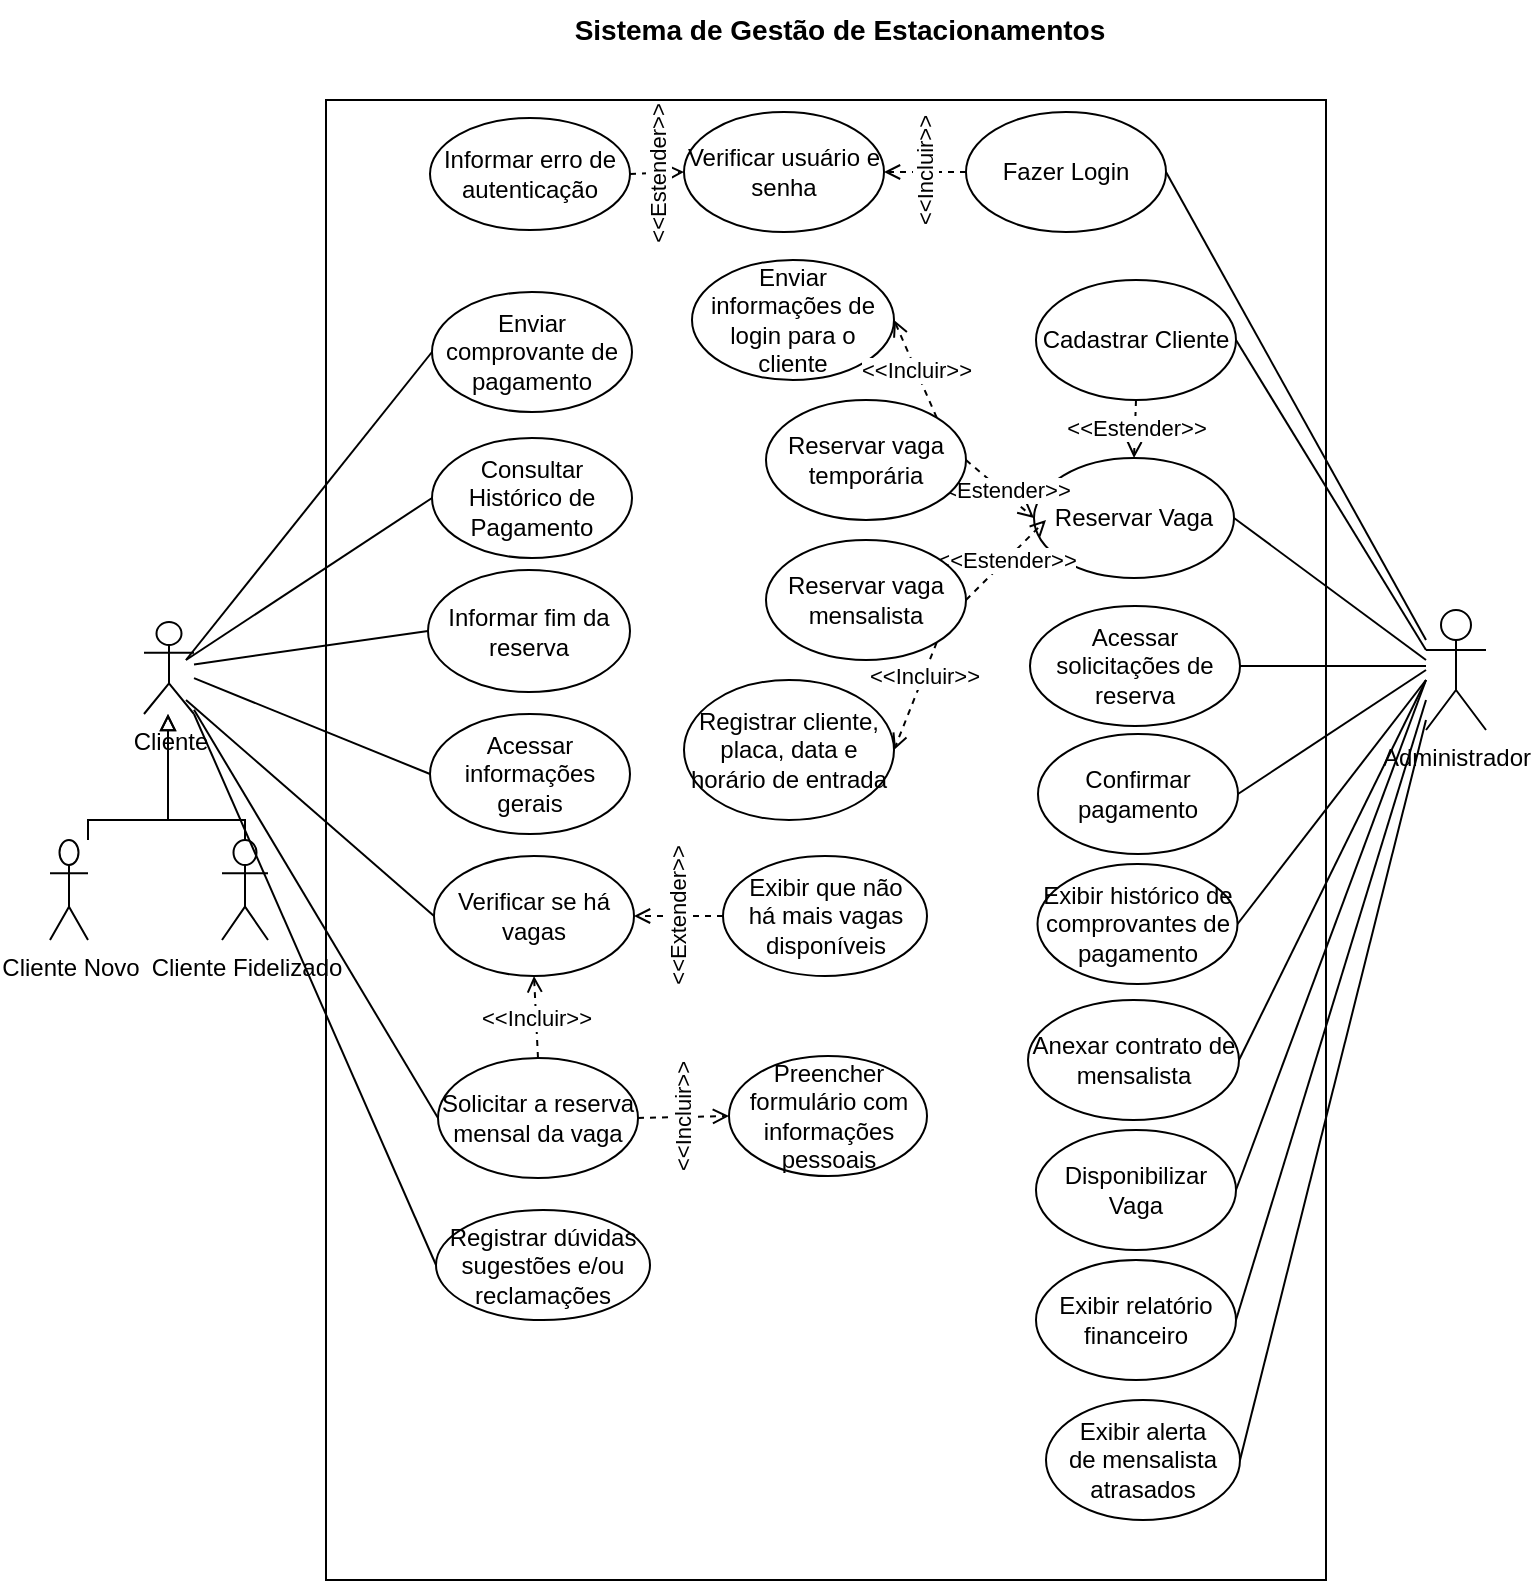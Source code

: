 <mxfile version="20.2.3" type="device"><diagram id="QWJzXu_3mnAITO_vUwSE" name="Page-1"><mxGraphModel dx="868" dy="450" grid="1" gridSize="10" guides="1" tooltips="1" connect="1" arrows="1" fold="1" page="1" pageScale="1" pageWidth="827" pageHeight="1169" background="#ffffff" math="0" shadow="0"><root><mxCell id="0"/><mxCell id="1" parent="0"/><mxCell id="3wBSq__ArOW8StAoDqYB-116" value="" style="rounded=0;whiteSpace=wrap;html=1;fontSize=14;fontColor=none;" parent="1" vertex="1"><mxGeometry x="180" y="60" width="500" height="740" as="geometry"/></mxCell><mxCell id="Zqm-xgJL8JPFG50wDY-r-2" value="Sistema de Gestão de Estacionamentos" style="text;html=1;strokeColor=none;fillColor=none;align=center;verticalAlign=middle;whiteSpace=wrap;rounded=0;fontSize=14;fontStyle=1" parent="1" vertex="1"><mxGeometry x="294" y="10" width="286" height="30" as="geometry"/></mxCell><mxCell id="ga_oE1Q9zPntSqHDa6LQ-29" style="edgeStyle=none;rounded=0;orthogonalLoop=1;jettySize=auto;html=1;exitX=0;exitY=0.333;exitDx=0;exitDy=0;exitPerimeter=0;entryX=1;entryY=0.5;entryDx=0;entryDy=0;endArrow=none;endFill=0;" edge="1" parent="1" source="3nax6xBwb4vl7PbpdhG7-1" target="3nax6xBwb4vl7PbpdhG7-31"><mxGeometry relative="1" as="geometry"/></mxCell><mxCell id="3nax6xBwb4vl7PbpdhG7-1" value="Administrador" style="shape=umlActor;verticalLabelPosition=bottom;verticalAlign=top;html=1;outlineConnect=0;" parent="1" vertex="1"><mxGeometry x="730" y="315" width="30" height="60" as="geometry"/></mxCell><mxCell id="3nax6xBwb4vl7PbpdhG7-2" value="Cliente" style="shape=umlActor;verticalLabelPosition=bottom;verticalAlign=top;html=1;outlineConnect=0;" parent="1" vertex="1"><mxGeometry x="89" y="321" width="25" height="46" as="geometry"/></mxCell><mxCell id="ga_oE1Q9zPntSqHDa6LQ-11" value="&amp;lt;&amp;lt;Incluir&amp;gt;&amp;gt;" style="edgeStyle=none;rounded=0;orthogonalLoop=1;jettySize=auto;html=1;exitX=0;exitY=0.5;exitDx=0;exitDy=0;entryX=1;entryY=0.5;entryDx=0;entryDy=0;dashed=1;endArrow=open;endFill=0;horizontal=0;" edge="1" parent="1" source="3nax6xBwb4vl7PbpdhG7-12" target="3wBSq__ArOW8StAoDqYB-37"><mxGeometry relative="1" as="geometry"/></mxCell><mxCell id="ga_oE1Q9zPntSqHDa6LQ-30" style="edgeStyle=none;rounded=0;orthogonalLoop=1;jettySize=auto;html=1;exitX=1;exitY=0.5;exitDx=0;exitDy=0;endArrow=none;endFill=0;" edge="1" parent="1" source="3nax6xBwb4vl7PbpdhG7-12"><mxGeometry relative="1" as="geometry"><mxPoint x="730" y="330" as="targetPoint"/></mxGeometry></mxCell><mxCell id="3nax6xBwb4vl7PbpdhG7-12" value="Fazer Login" style="ellipse;whiteSpace=wrap;html=1;" parent="1" vertex="1"><mxGeometry x="500" y="66" width="100" height="60" as="geometry"/></mxCell><mxCell id="ga_oE1Q9zPntSqHDa6LQ-3" style="edgeStyle=none;rounded=0;orthogonalLoop=1;jettySize=auto;html=1;exitX=0;exitY=0.5;exitDx=0;exitDy=0;endArrow=none;endFill=0;" edge="1" parent="1" source="3nax6xBwb4vl7PbpdhG7-14"><mxGeometry relative="1" as="geometry"><mxPoint x="110" y="360" as="targetPoint"/></mxGeometry></mxCell><mxCell id="3nax6xBwb4vl7PbpdhG7-14" value="Verificar se há vagas" style="ellipse;whiteSpace=wrap;html=1;" parent="1" vertex="1"><mxGeometry x="234" y="438" width="100" height="60" as="geometry"/></mxCell><mxCell id="3wBSq__ArOW8StAoDqYB-48" value="&amp;lt;&amp;lt;Incluir&amp;gt;&amp;gt;" style="edgeStyle=none;rounded=0;orthogonalLoop=1;jettySize=auto;html=1;exitX=1;exitY=0.5;exitDx=0;exitDy=0;entryX=0;entryY=0.5;entryDx=0;entryDy=0;endArrow=open;endFill=0;dashed=1;horizontal=0;" parent="1" source="3nax6xBwb4vl7PbpdhG7-18" target="3wBSq__ArOW8StAoDqYB-3" edge="1"><mxGeometry relative="1" as="geometry"/></mxCell><mxCell id="ga_oE1Q9zPntSqHDa6LQ-2" style="edgeStyle=none;rounded=0;orthogonalLoop=1;jettySize=auto;html=1;exitX=0;exitY=0.5;exitDx=0;exitDy=0;endArrow=none;endFill=0;" edge="1" parent="1" source="3nax6xBwb4vl7PbpdhG7-18" target="3nax6xBwb4vl7PbpdhG7-2"><mxGeometry relative="1" as="geometry"/></mxCell><mxCell id="ga_oE1Q9zPntSqHDa6LQ-8" value="&amp;lt;&amp;lt;Incluir&amp;gt;&amp;gt;" style="edgeStyle=none;rounded=0;orthogonalLoop=1;jettySize=auto;html=1;exitX=0.5;exitY=0;exitDx=0;exitDy=0;entryX=0.5;entryY=1;entryDx=0;entryDy=0;endArrow=open;endFill=0;dashed=1;" edge="1" parent="1" source="3nax6xBwb4vl7PbpdhG7-18" target="3nax6xBwb4vl7PbpdhG7-14"><mxGeometry relative="1" as="geometry"/></mxCell><mxCell id="3nax6xBwb4vl7PbpdhG7-18" value="Solicitar a reserva mensal da vaga" style="ellipse;whiteSpace=wrap;html=1;" parent="1" vertex="1"><mxGeometry x="236" y="539" width="100" height="60" as="geometry"/></mxCell><mxCell id="ga_oE1Q9zPntSqHDa6LQ-7" style="edgeStyle=none;rounded=0;orthogonalLoop=1;jettySize=auto;html=1;exitX=0;exitY=0.5;exitDx=0;exitDy=0;endArrow=none;endFill=0;" edge="1" parent="1" source="3nax6xBwb4vl7PbpdhG7-20"><mxGeometry relative="1" as="geometry"><mxPoint x="110" y="340" as="targetPoint"/></mxGeometry></mxCell><mxCell id="3nax6xBwb4vl7PbpdhG7-20" value="Enviar comprovante de pagamento" style="ellipse;whiteSpace=wrap;html=1;" parent="1" vertex="1"><mxGeometry x="233" y="156" width="100" height="60" as="geometry"/></mxCell><mxCell id="ga_oE1Q9zPntSqHDa6LQ-6" style="edgeStyle=none;rounded=0;orthogonalLoop=1;jettySize=auto;html=1;exitX=0;exitY=0.5;exitDx=0;exitDy=0;endArrow=none;endFill=0;" edge="1" parent="1" source="3nax6xBwb4vl7PbpdhG7-22"><mxGeometry relative="1" as="geometry"><mxPoint x="110" y="340" as="targetPoint"/></mxGeometry></mxCell><mxCell id="3nax6xBwb4vl7PbpdhG7-22" value="Consultar Histórico de Pagamento" style="ellipse;whiteSpace=wrap;html=1;" parent="1" vertex="1"><mxGeometry x="233" y="229" width="100" height="60" as="geometry"/></mxCell><mxCell id="ga_oE1Q9zPntSqHDa6LQ-33" style="edgeStyle=none;rounded=0;orthogonalLoop=1;jettySize=auto;html=1;exitX=1;exitY=0.5;exitDx=0;exitDy=0;endArrow=none;endFill=0;" edge="1" parent="1" source="3nax6xBwb4vl7PbpdhG7-24"><mxGeometry relative="1" as="geometry"><mxPoint x="730" y="345" as="targetPoint"/></mxGeometry></mxCell><mxCell id="3nax6xBwb4vl7PbpdhG7-24" value="Confirmar pagamento" style="ellipse;whiteSpace=wrap;html=1;" parent="1" vertex="1"><mxGeometry x="536" y="377" width="100" height="60" as="geometry"/></mxCell><mxCell id="ga_oE1Q9zPntSqHDa6LQ-31" style="edgeStyle=none;rounded=0;orthogonalLoop=1;jettySize=auto;html=1;exitX=1;exitY=0.5;exitDx=0;exitDy=0;endArrow=none;endFill=0;" edge="1" parent="1" source="3nax6xBwb4vl7PbpdhG7-27"><mxGeometry relative="1" as="geometry"><mxPoint x="730" y="340" as="targetPoint"/></mxGeometry></mxCell><mxCell id="3nax6xBwb4vl7PbpdhG7-27" value="Reservar Vaga" style="ellipse;whiteSpace=wrap;html=1;" parent="1" vertex="1"><mxGeometry x="534" y="239" width="100" height="60" as="geometry"/></mxCell><mxCell id="ga_oE1Q9zPntSqHDa6LQ-34" style="edgeStyle=none;rounded=0;orthogonalLoop=1;jettySize=auto;html=1;exitX=1;exitY=0.5;exitDx=0;exitDy=0;endArrow=none;endFill=0;" edge="1" parent="1" source="3nax6xBwb4vl7PbpdhG7-29"><mxGeometry relative="1" as="geometry"><mxPoint x="730" y="350" as="targetPoint"/></mxGeometry></mxCell><mxCell id="3nax6xBwb4vl7PbpdhG7-29" value="Exibir histórico de comprovantes de pagamento" style="ellipse;whiteSpace=wrap;html=1;" parent="1" vertex="1"><mxGeometry x="535.75" y="442" width="100" height="60" as="geometry"/></mxCell><mxCell id="ga_oE1Q9zPntSqHDa6LQ-17" value="&amp;lt;&amp;lt;Estender&amp;gt;&amp;gt;" style="edgeStyle=none;rounded=0;orthogonalLoop=1;jettySize=auto;html=1;exitX=0.5;exitY=1;exitDx=0;exitDy=0;entryX=0.5;entryY=0;entryDx=0;entryDy=0;dashed=1;endArrow=open;endFill=0;" edge="1" parent="1" source="3nax6xBwb4vl7PbpdhG7-31" target="3nax6xBwb4vl7PbpdhG7-27"><mxGeometry relative="1" as="geometry"/></mxCell><mxCell id="3nax6xBwb4vl7PbpdhG7-31" value="Cadastrar Cliente" style="ellipse;whiteSpace=wrap;html=1;" parent="1" vertex="1"><mxGeometry x="535" y="150" width="100" height="60" as="geometry"/></mxCell><mxCell id="ga_oE1Q9zPntSqHDa6LQ-36" style="edgeStyle=none;rounded=0;orthogonalLoop=1;jettySize=auto;html=1;exitX=1;exitY=0.5;exitDx=0;exitDy=0;endArrow=none;endFill=0;" edge="1" parent="1" source="3wBSq__ArOW8StAoDqYB-2"><mxGeometry relative="1" as="geometry"><mxPoint x="730" y="350" as="targetPoint"/></mxGeometry></mxCell><mxCell id="3wBSq__ArOW8StAoDqYB-2" value="Disponibilizar Vaga" style="ellipse;whiteSpace=wrap;html=1;" parent="1" vertex="1"><mxGeometry x="535" y="575" width="100" height="60" as="geometry"/></mxCell><mxCell id="3wBSq__ArOW8StAoDqYB-3" value="Preencher formulário com informações pessoais" style="ellipse;whiteSpace=wrap;html=1;" parent="1" vertex="1"><mxGeometry x="381.5" y="538" width="99" height="60" as="geometry"/></mxCell><mxCell id="3wBSq__ArOW8StAoDqYB-4" value="Enviar informações de login para o cliente" style="ellipse;whiteSpace=wrap;html=1;" parent="1" vertex="1"><mxGeometry x="363" y="140" width="101" height="60" as="geometry"/></mxCell><mxCell id="ga_oE1Q9zPntSqHDa6LQ-32" style="edgeStyle=none;rounded=0;orthogonalLoop=1;jettySize=auto;html=1;exitX=1;exitY=0.5;exitDx=0;exitDy=0;endArrow=none;endFill=0;" edge="1" parent="1" source="3wBSq__ArOW8StAoDqYB-5"><mxGeometry relative="1" as="geometry"><mxPoint x="730" y="343" as="targetPoint"/></mxGeometry></mxCell><mxCell id="3wBSq__ArOW8StAoDqYB-5" value="Acessar solicitações de reserva" style="ellipse;whiteSpace=wrap;html=1;" parent="1" vertex="1"><mxGeometry x="532" y="313" width="105" height="60" as="geometry"/></mxCell><mxCell id="3wBSq__ArOW8StAoDqYB-32" style="edgeStyle=orthogonalEdgeStyle;rounded=0;orthogonalLoop=1;jettySize=auto;html=1;endArrow=block;endFill=0;" parent="1" source="3wBSq__ArOW8StAoDqYB-10" target="3nax6xBwb4vl7PbpdhG7-2" edge="1"><mxGeometry relative="1" as="geometry"><Array as="points"><mxPoint x="61" y="420"/><mxPoint x="101" y="420"/></Array></mxGeometry></mxCell><mxCell id="3wBSq__ArOW8StAoDqYB-10" value="Cliente Novo" style="shape=umlActor;verticalLabelPosition=bottom;verticalAlign=top;html=1;outlineConnect=0;" parent="1" vertex="1"><mxGeometry x="42" y="430" width="19" height="50" as="geometry"/></mxCell><mxCell id="3wBSq__ArOW8StAoDqYB-36" value="" style="edgeStyle=orthogonalEdgeStyle;rounded=0;orthogonalLoop=1;jettySize=auto;html=1;endArrow=block;endFill=0;" parent="1" source="3wBSq__ArOW8StAoDqYB-11" target="3nax6xBwb4vl7PbpdhG7-2" edge="1"><mxGeometry relative="1" as="geometry"><Array as="points"><mxPoint x="140" y="420"/><mxPoint x="101" y="420"/></Array></mxGeometry></mxCell><mxCell id="3wBSq__ArOW8StAoDqYB-11" value="Cliente Fidelizado" style="shape=umlActor;verticalLabelPosition=bottom;verticalAlign=top;html=1;outlineConnect=0;" parent="1" vertex="1"><mxGeometry x="128" y="430" width="23" height="50" as="geometry"/></mxCell><mxCell id="ga_oE1Q9zPntSqHDa6LQ-5" style="edgeStyle=none;rounded=0;orthogonalLoop=1;jettySize=auto;html=1;exitX=0;exitY=0.5;exitDx=0;exitDy=0;endArrow=none;endFill=0;" edge="1" parent="1" source="3wBSq__ArOW8StAoDqYB-29" target="3nax6xBwb4vl7PbpdhG7-2"><mxGeometry relative="1" as="geometry"/></mxCell><mxCell id="3wBSq__ArOW8StAoDqYB-29" value="Informar fim da reserva" style="ellipse;whiteSpace=wrap;html=1;" parent="1" vertex="1"><mxGeometry x="231" y="295" width="101" height="61" as="geometry"/></mxCell><mxCell id="3wBSq__ArOW8StAoDqYB-37" value="Verificar usuário e senha" style="ellipse;whiteSpace=wrap;html=1;" parent="1" vertex="1"><mxGeometry x="359" y="66" width="100" height="60" as="geometry"/></mxCell><mxCell id="ga_oE1Q9zPntSqHDa6LQ-13" value="&amp;lt;&amp;lt;Estender&amp;gt;&amp;gt;" style="edgeStyle=none;rounded=0;orthogonalLoop=1;jettySize=auto;html=1;exitX=1;exitY=0.5;exitDx=0;exitDy=0;entryX=0;entryY=0.5;entryDx=0;entryDy=0;dashed=1;endArrow=open;endFill=0;horizontal=0;" edge="1" parent="1" source="3wBSq__ArOW8StAoDqYB-38" target="3wBSq__ArOW8StAoDqYB-37"><mxGeometry relative="1" as="geometry"/></mxCell><mxCell id="3wBSq__ArOW8StAoDqYB-38" value="Informar erro de autenticação" style="ellipse;whiteSpace=wrap;html=1;" parent="1" vertex="1"><mxGeometry x="232" y="69" width="100" height="56" as="geometry"/></mxCell><mxCell id="ga_oE1Q9zPntSqHDa6LQ-4" style="edgeStyle=none;rounded=0;orthogonalLoop=1;jettySize=auto;html=1;exitX=0;exitY=0.5;exitDx=0;exitDy=0;endArrow=none;endFill=0;" edge="1" parent="1" source="3wBSq__ArOW8StAoDqYB-45" target="3nax6xBwb4vl7PbpdhG7-2"><mxGeometry relative="1" as="geometry"/></mxCell><mxCell id="3wBSq__ArOW8StAoDqYB-45" value="Acessar informações gerais" style="ellipse;whiteSpace=wrap;html=1;" parent="1" vertex="1"><mxGeometry x="232" y="367" width="100" height="60" as="geometry"/></mxCell><mxCell id="3wBSq__ArOW8StAoDqYB-52" style="edgeStyle=none;rounded=0;orthogonalLoop=1;jettySize=auto;html=1;exitX=0.5;exitY=0;exitDx=0;exitDy=0;dashed=1;fontColor=none;endArrow=open;endFill=0;" parent="1" source="3wBSq__ArOW8StAoDqYB-5" target="3wBSq__ArOW8StAoDqYB-5" edge="1"><mxGeometry relative="1" as="geometry"/></mxCell><mxCell id="ga_oE1Q9zPntSqHDa6LQ-9" value="&amp;lt;&amp;lt;Extender&amp;gt;&amp;gt;" style="edgeStyle=none;rounded=0;orthogonalLoop=1;jettySize=auto;html=1;exitX=0;exitY=0.5;exitDx=0;exitDy=0;entryX=1;entryY=0.5;entryDx=0;entryDy=0;dashed=1;endArrow=open;endFill=0;horizontal=0;" edge="1" parent="1" source="3wBSq__ArOW8StAoDqYB-74" target="3nax6xBwb4vl7PbpdhG7-14"><mxGeometry relative="1" as="geometry"/></mxCell><mxCell id="3wBSq__ArOW8StAoDqYB-74" value="Exibir que não &lt;br&gt;há mais vagas disponíveis" style="ellipse;whiteSpace=wrap;html=1;fontColor=none;" parent="1" vertex="1"><mxGeometry x="378.5" y="438" width="102" height="60" as="geometry"/></mxCell><mxCell id="ga_oE1Q9zPntSqHDa6LQ-35" style="edgeStyle=none;rounded=0;orthogonalLoop=1;jettySize=auto;html=1;exitX=1;exitY=0.5;exitDx=0;exitDy=0;endArrow=none;endFill=0;" edge="1" parent="1" source="3wBSq__ArOW8StAoDqYB-93"><mxGeometry relative="1" as="geometry"><mxPoint x="730" y="350" as="targetPoint"/></mxGeometry></mxCell><mxCell id="3wBSq__ArOW8StAoDqYB-93" value="Anexar contrato de mensalista" style="ellipse;whiteSpace=wrap;html=1;fontColor=none;" parent="1" vertex="1"><mxGeometry x="531" y="510" width="105.5" height="60" as="geometry"/></mxCell><mxCell id="3wBSq__ArOW8StAoDqYB-95" value="Registrar cliente, placa, data e horário de entrada" style="ellipse;whiteSpace=wrap;html=1;fontColor=none;" parent="1" vertex="1"><mxGeometry x="359" y="350" width="105" height="70" as="geometry"/></mxCell><mxCell id="ga_oE1Q9zPntSqHDa6LQ-1" style="rounded=0;orthogonalLoop=1;jettySize=auto;html=1;exitX=0;exitY=0.5;exitDx=0;exitDy=0;entryX=1;entryY=1;entryDx=0;entryDy=0;entryPerimeter=0;endArrow=none;endFill=0;" edge="1" parent="1" source="3wBSq__ArOW8StAoDqYB-100" target="3nax6xBwb4vl7PbpdhG7-2"><mxGeometry relative="1" as="geometry"/></mxCell><mxCell id="3wBSq__ArOW8StAoDqYB-100" value="Registrar dúvidas sugestões e/ou reclamações" style="ellipse;whiteSpace=wrap;html=1;fontColor=none;" parent="1" vertex="1"><mxGeometry x="235" y="615" width="107" height="55" as="geometry"/></mxCell><mxCell id="ga_oE1Q9zPntSqHDa6LQ-37" style="edgeStyle=none;rounded=0;orthogonalLoop=1;jettySize=auto;html=1;exitX=1;exitY=0.5;exitDx=0;exitDy=0;endArrow=none;endFill=0;" edge="1" parent="1" source="3wBSq__ArOW8StAoDqYB-107"><mxGeometry relative="1" as="geometry"><mxPoint x="730" y="360" as="targetPoint"/></mxGeometry></mxCell><mxCell id="3wBSq__ArOW8StAoDqYB-107" value="Exibir relatório financeiro" style="ellipse;whiteSpace=wrap;html=1;fontColor=none;" parent="1" vertex="1"><mxGeometry x="535" y="640" width="100" height="60" as="geometry"/></mxCell><mxCell id="ga_oE1Q9zPntSqHDa6LQ-38" style="edgeStyle=none;rounded=0;orthogonalLoop=1;jettySize=auto;html=1;exitX=1;exitY=0.5;exitDx=0;exitDy=0;endArrow=none;endFill=0;" edge="1" parent="1" source="3wBSq__ArOW8StAoDqYB-111"><mxGeometry relative="1" as="geometry"><mxPoint x="730" y="370" as="targetPoint"/></mxGeometry></mxCell><mxCell id="3wBSq__ArOW8StAoDqYB-111" value="Exibir alerta&lt;br&gt;de mensalista atrasados" style="ellipse;whiteSpace=wrap;html=1;fontColor=none;" parent="1" vertex="1"><mxGeometry x="540" y="710" width="97" height="60" as="geometry"/></mxCell><mxCell id="ga_oE1Q9zPntSqHDa6LQ-22" value="&amp;lt;&amp;lt;Estender&amp;gt;&amp;gt;" style="edgeStyle=none;rounded=0;orthogonalLoop=1;jettySize=auto;html=1;exitX=1;exitY=0.5;exitDx=0;exitDy=0;entryX=0;entryY=0.5;entryDx=0;entryDy=0;dashed=1;endArrow=open;endFill=0;" edge="1" parent="1" source="ga_oE1Q9zPntSqHDa6LQ-20" target="3nax6xBwb4vl7PbpdhG7-27"><mxGeometry relative="1" as="geometry"/></mxCell><mxCell id="ga_oE1Q9zPntSqHDa6LQ-24" value="&amp;lt;&amp;lt;Incluir&amp;gt;&amp;gt;" style="edgeStyle=none;rounded=0;orthogonalLoop=1;jettySize=auto;html=1;exitX=1;exitY=0;exitDx=0;exitDy=0;entryX=1;entryY=0.5;entryDx=0;entryDy=0;dashed=1;endArrow=open;endFill=0;" edge="1" parent="1" source="ga_oE1Q9zPntSqHDa6LQ-20" target="3wBSq__ArOW8StAoDqYB-4"><mxGeometry relative="1" as="geometry"/></mxCell><mxCell id="ga_oE1Q9zPntSqHDa6LQ-20" value="Reservar vaga temporária" style="ellipse;whiteSpace=wrap;html=1;" vertex="1" parent="1"><mxGeometry x="400" y="210" width="100" height="60" as="geometry"/></mxCell><mxCell id="ga_oE1Q9zPntSqHDa6LQ-23" value="&amp;lt;&amp;lt;Estender&amp;gt;&amp;gt;" style="edgeStyle=none;rounded=0;orthogonalLoop=1;jettySize=auto;html=1;exitX=1;exitY=0.5;exitDx=0;exitDy=0;dashed=1;endArrow=open;endFill=0;" edge="1" parent="1" source="ga_oE1Q9zPntSqHDa6LQ-21"><mxGeometry relative="1" as="geometry"><mxPoint x="540" y="270" as="targetPoint"/></mxGeometry></mxCell><mxCell id="ga_oE1Q9zPntSqHDa6LQ-27" style="edgeStyle=none;rounded=0;orthogonalLoop=1;jettySize=auto;html=1;exitX=1;exitY=1;exitDx=0;exitDy=0;entryX=1;entryY=0.5;entryDx=0;entryDy=0;dashed=1;endArrow=open;endFill=0;" edge="1" parent="1" source="ga_oE1Q9zPntSqHDa6LQ-21" target="3wBSq__ArOW8StAoDqYB-95"><mxGeometry relative="1" as="geometry"/></mxCell><mxCell id="ga_oE1Q9zPntSqHDa6LQ-28" value="&amp;lt;&amp;lt;Incluir&amp;gt;&amp;gt;" style="edgeLabel;html=1;align=center;verticalAlign=middle;resizable=0;points=[];" vertex="1" connectable="0" parent="ga_oE1Q9zPntSqHDa6LQ-27"><mxGeometry x="-0.38" relative="1" as="geometry"><mxPoint as="offset"/></mxGeometry></mxCell><mxCell id="ga_oE1Q9zPntSqHDa6LQ-21" value="Reservar vaga mensalista" style="ellipse;whiteSpace=wrap;html=1;" vertex="1" parent="1"><mxGeometry x="400" y="280" width="100" height="60" as="geometry"/></mxCell></root></mxGraphModel></diagram></mxfile>